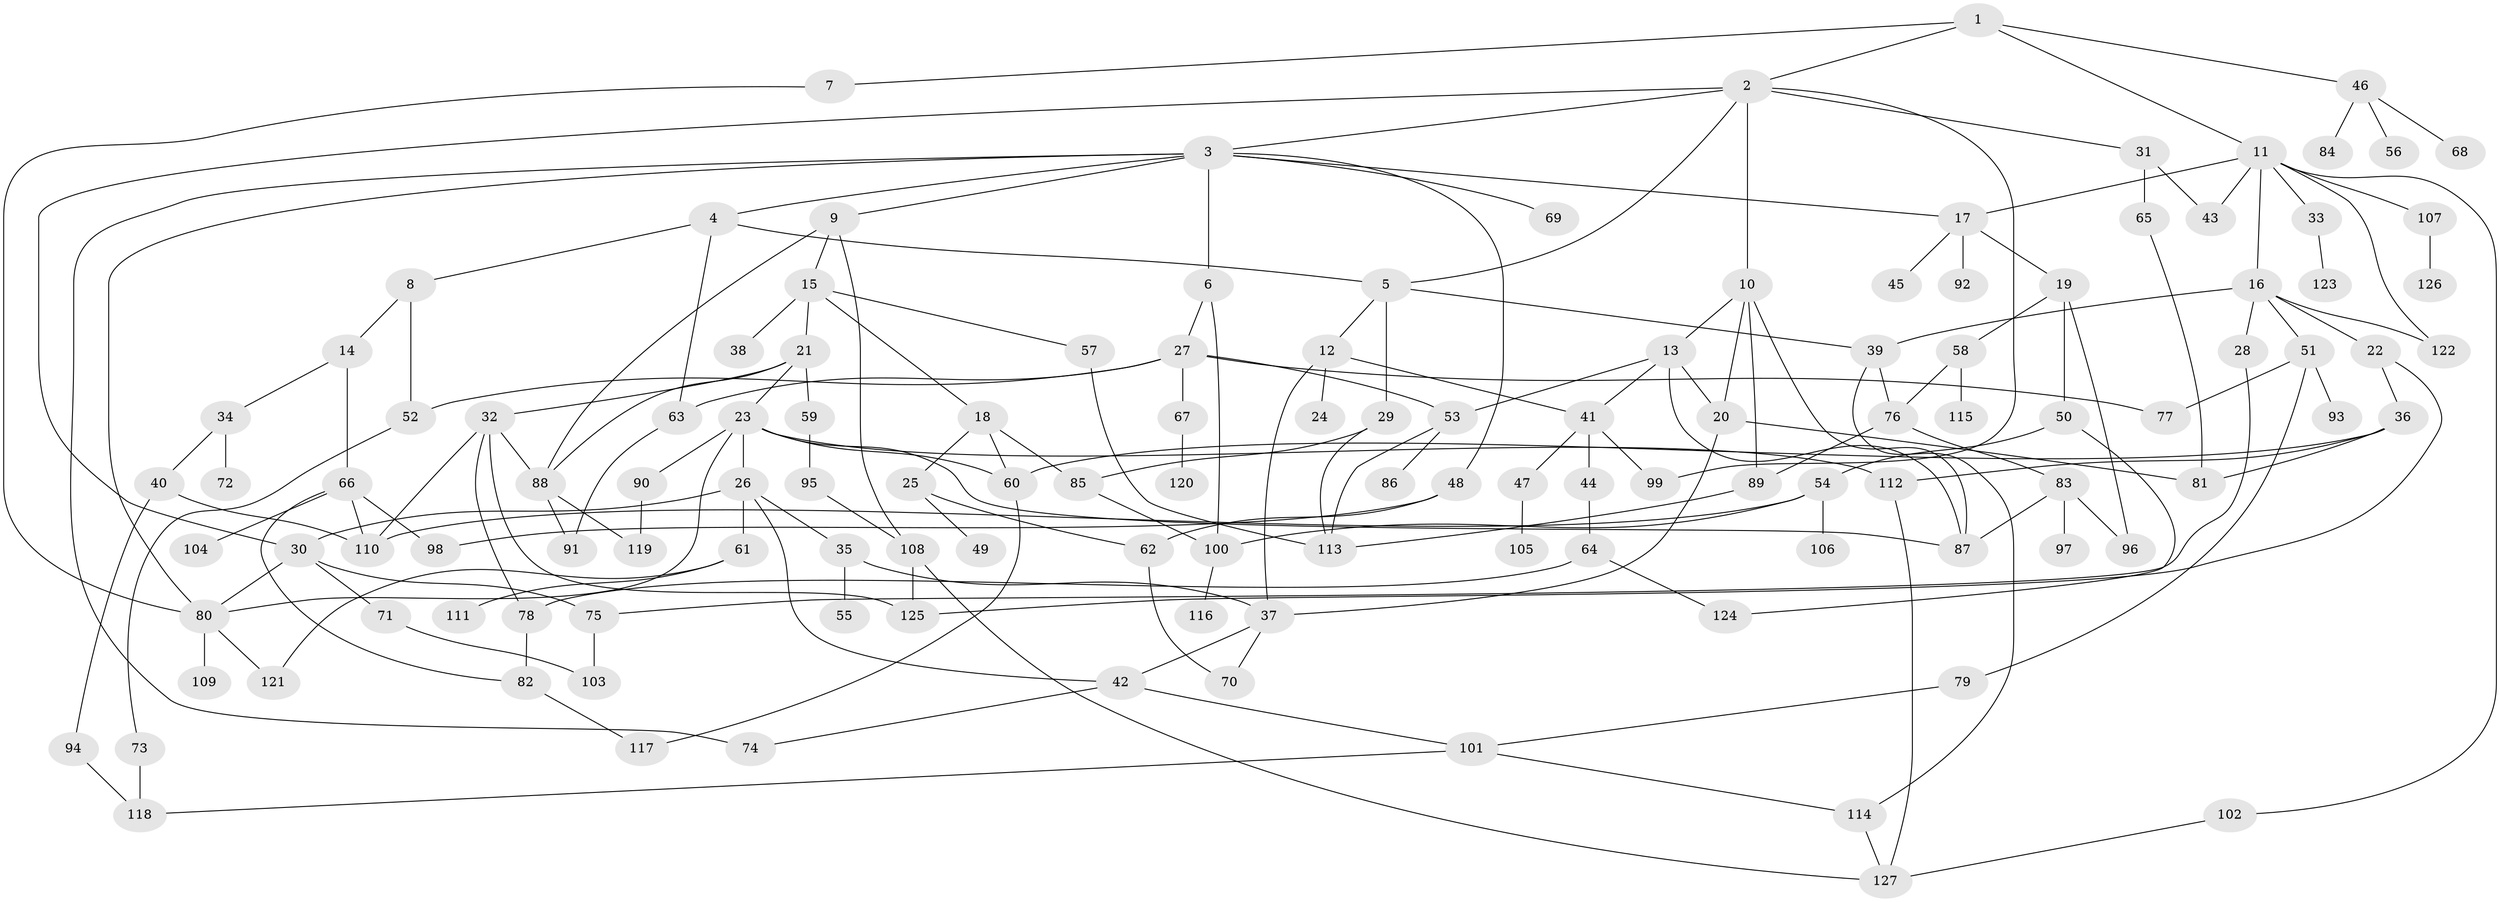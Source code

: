 // Generated by graph-tools (version 1.1) at 2025/25/03/09/25 03:25:32]
// undirected, 127 vertices, 190 edges
graph export_dot {
graph [start="1"]
  node [color=gray90,style=filled];
  1;
  2;
  3;
  4;
  5;
  6;
  7;
  8;
  9;
  10;
  11;
  12;
  13;
  14;
  15;
  16;
  17;
  18;
  19;
  20;
  21;
  22;
  23;
  24;
  25;
  26;
  27;
  28;
  29;
  30;
  31;
  32;
  33;
  34;
  35;
  36;
  37;
  38;
  39;
  40;
  41;
  42;
  43;
  44;
  45;
  46;
  47;
  48;
  49;
  50;
  51;
  52;
  53;
  54;
  55;
  56;
  57;
  58;
  59;
  60;
  61;
  62;
  63;
  64;
  65;
  66;
  67;
  68;
  69;
  70;
  71;
  72;
  73;
  74;
  75;
  76;
  77;
  78;
  79;
  80;
  81;
  82;
  83;
  84;
  85;
  86;
  87;
  88;
  89;
  90;
  91;
  92;
  93;
  94;
  95;
  96;
  97;
  98;
  99;
  100;
  101;
  102;
  103;
  104;
  105;
  106;
  107;
  108;
  109;
  110;
  111;
  112;
  113;
  114;
  115;
  116;
  117;
  118;
  119;
  120;
  121;
  122;
  123;
  124;
  125;
  126;
  127;
  1 -- 2;
  1 -- 7;
  1 -- 11;
  1 -- 46;
  2 -- 3;
  2 -- 10;
  2 -- 31;
  2 -- 5;
  2 -- 30;
  2 -- 99;
  3 -- 4;
  3 -- 6;
  3 -- 9;
  3 -- 17;
  3 -- 48;
  3 -- 69;
  3 -- 74;
  3 -- 80;
  4 -- 5;
  4 -- 8;
  4 -- 63;
  5 -- 12;
  5 -- 29;
  5 -- 39;
  6 -- 27;
  6 -- 100;
  7 -- 80;
  8 -- 14;
  8 -- 52;
  9 -- 15;
  9 -- 88;
  9 -- 108;
  10 -- 13;
  10 -- 20;
  10 -- 87;
  10 -- 89;
  11 -- 16;
  11 -- 33;
  11 -- 102;
  11 -- 107;
  11 -- 17;
  11 -- 122;
  11 -- 43;
  12 -- 24;
  12 -- 37;
  12 -- 41;
  13 -- 41;
  13 -- 53;
  13 -- 20;
  13 -- 87;
  14 -- 34;
  14 -- 66;
  15 -- 18;
  15 -- 21;
  15 -- 38;
  15 -- 57;
  16 -- 22;
  16 -- 28;
  16 -- 51;
  16 -- 122;
  16 -- 39;
  17 -- 19;
  17 -- 45;
  17 -- 92;
  18 -- 25;
  18 -- 85;
  18 -- 60;
  19 -- 50;
  19 -- 58;
  19 -- 96;
  20 -- 37;
  20 -- 81;
  21 -- 23;
  21 -- 32;
  21 -- 59;
  21 -- 88;
  22 -- 36;
  22 -- 125;
  23 -- 26;
  23 -- 60;
  23 -- 87;
  23 -- 90;
  23 -- 112;
  23 -- 80;
  25 -- 49;
  25 -- 62;
  26 -- 30;
  26 -- 35;
  26 -- 61;
  26 -- 42;
  27 -- 52;
  27 -- 63;
  27 -- 67;
  27 -- 77;
  27 -- 53;
  28 -- 75;
  29 -- 113;
  29 -- 85;
  30 -- 71;
  30 -- 75;
  30 -- 80;
  31 -- 43;
  31 -- 65;
  32 -- 78;
  32 -- 125;
  32 -- 110;
  32 -- 88;
  33 -- 123;
  34 -- 40;
  34 -- 72;
  35 -- 55;
  35 -- 37;
  36 -- 81;
  36 -- 60;
  36 -- 112;
  37 -- 42;
  37 -- 70;
  39 -- 114;
  39 -- 76;
  40 -- 94;
  40 -- 110;
  41 -- 44;
  41 -- 47;
  41 -- 99;
  42 -- 101;
  42 -- 74;
  44 -- 64;
  46 -- 56;
  46 -- 68;
  46 -- 84;
  47 -- 105;
  48 -- 62;
  48 -- 98;
  50 -- 54;
  50 -- 124;
  51 -- 79;
  51 -- 93;
  51 -- 77;
  52 -- 73;
  53 -- 86;
  53 -- 113;
  54 -- 106;
  54 -- 110;
  54 -- 100;
  57 -- 113;
  58 -- 76;
  58 -- 115;
  59 -- 95;
  60 -- 117;
  61 -- 111;
  61 -- 121;
  62 -- 70;
  63 -- 91;
  64 -- 78;
  64 -- 124;
  65 -- 81;
  66 -- 82;
  66 -- 104;
  66 -- 98;
  66 -- 110;
  67 -- 120;
  71 -- 103;
  73 -- 118;
  75 -- 103;
  76 -- 83;
  76 -- 89;
  78 -- 82;
  79 -- 101;
  80 -- 109;
  80 -- 121;
  82 -- 117;
  83 -- 97;
  83 -- 87;
  83 -- 96;
  85 -- 100;
  88 -- 119;
  88 -- 91;
  89 -- 113;
  90 -- 119;
  94 -- 118;
  95 -- 108;
  100 -- 116;
  101 -- 114;
  101 -- 118;
  102 -- 127;
  107 -- 126;
  108 -- 127;
  108 -- 125;
  112 -- 127;
  114 -- 127;
}
